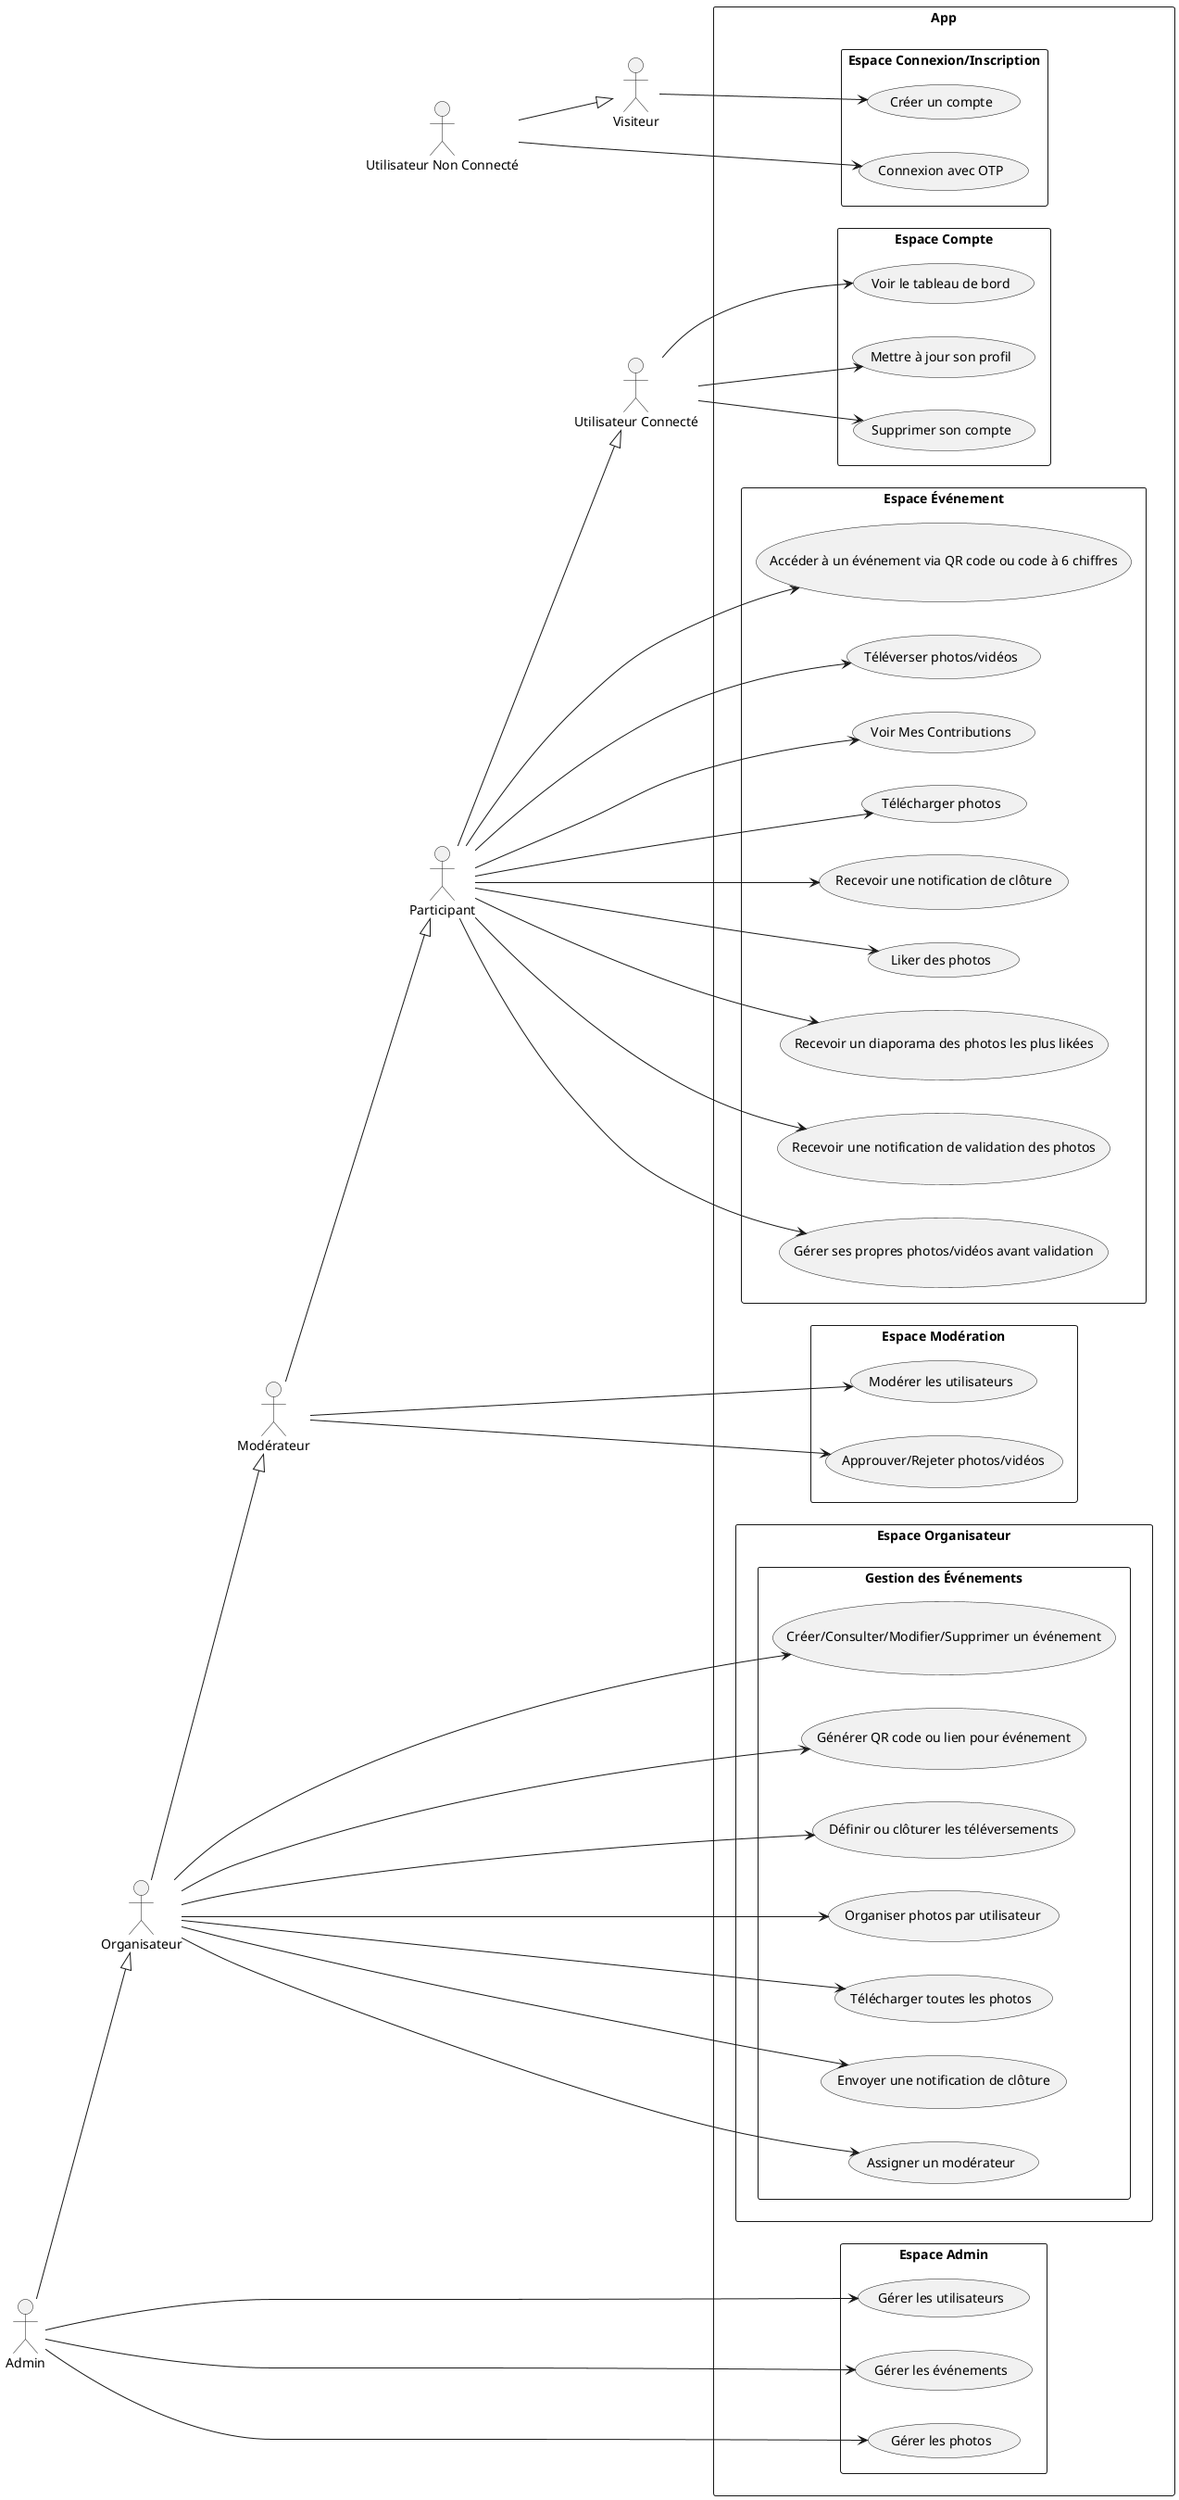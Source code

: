 @startuml WeStiti
left to right direction

actor "Visiteur" as Visitor
actor "Utilisateur Non Connecté" as NonConnectedUser
actor "Utilisateur Connecté" as ConnectedUser
actor "Participant" as Participant
actor "Organisateur" as Organizer
actor "Modérateur" as Moderator
actor "Admin" as Admin  

NonConnectedUser --|> Visitor
Participant --|> ConnectedUser
Moderator --|> Participant
Organizer --|> Moderator
Admin --|> Organizer

rectangle "App" {

    rectangle "Espace Connexion/Inscription" {
        usecase "Créer un compte" as UC1
        usecase "Connexion avec OTP" as UC2
    }

    rectangle "Espace Compte" {
        usecase "Voir le tableau de bord" as UC3
        usecase "Mettre à jour son profil" as UC13
        usecase "Supprimer son compte" as UC14
    }

    rectangle "Espace Événement" {
        usecase "Accéder à un événement via QR code ou code à 6 chiffres" as UC4
        usecase "Téléverser photos/vidéos" as UC5
        usecase "Voir Mes Contributions" as UC6
        usecase "Télécharger photos" as UC7
        usecase "Recevoir une notification de clôture" as UC8
        usecase "Liker des photos" as UC9
        usecase "Recevoir un diaporama des photos les plus likées" as UC10
        usecase "Recevoir une notification de validation des photos" as UC11
        usecase "Gérer ses propres photos/vidéos avant validation" as UC12
    }

    rectangle "Espace Modération" {
        usecase "Modérer les utilisateurs" as UC23
        usecase "Approuver/Rejeter photos/vidéos" as UC24
    }

    rectangle "Espace Admin" {
        usecase "Gérer les utilisateurs" as UC25
        usecase "Gérer les événements" as UC26
        usecase "Gérer les photos" as UC28
    }

    rectangle "Espace Organisateur" {
        rectangle "Gestion des Événements" {
            usecase "Créer/Consulter/Modifier/Supprimer un événement" as UC15
            usecase "Générer QR code ou lien pour événement" as UC16
            usecase "Définir ou clôturer les téléversements" as UC18
            usecase "Organiser photos par utilisateur" as UC17
            usecase "Télécharger toutes les photos" as UC19
            usecase "Envoyer une notification de clôture" as UC20
            usecase "Assigner un modérateur" as UC22
        }
    }
}

Visitor --> UC1
NonConnectedUser --> UC2

ConnectedUser --> UC3
ConnectedUser --> UC13
ConnectedUser --> UC14

Participant --> UC4
Participant --> UC5
Participant --> UC6
Participant --> UC7
Participant --> UC8
Participant --> UC9
Participant --> UC10
Participant --> UC11
Participant --> UC12

Organizer --> UC15
Organizer --> UC16
Organizer --> UC17
Organizer --> UC18
Organizer --> UC19
Organizer --> UC20
' Organizer --> UC21
Organizer --> UC22

Moderator --> UC23
Moderator --> UC24

Admin --> UC25
Admin --> UC26
' Admin --> UC27
Admin --> UC28
@enduml